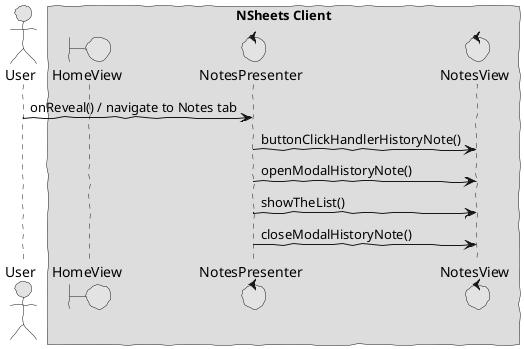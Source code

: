 @startuml  design4.png
skinparam handwritten true
skinparam monochrome true
skinparam packageStyle rect
skinparam defaultFontName FG Virgil
skinparam shadowing false

actor User
boundary HomeView
control NotesPresenter
control NotesView

box "NSheets Client"
participant HomeView
participant NotesPresenter
participant NotesView

end box

User -> NotesPresenter : onReveal() / navigate to Notes tab
NotesPresenter -> NotesView : buttonClickHandlerHistoryNote()
NotesPresenter -> NotesView : openModalHistoryNote()
NotesPresenter -> NotesView : showTheList()
NotesPresenter -> NotesView : closeModalHistoryNote()

@enduml